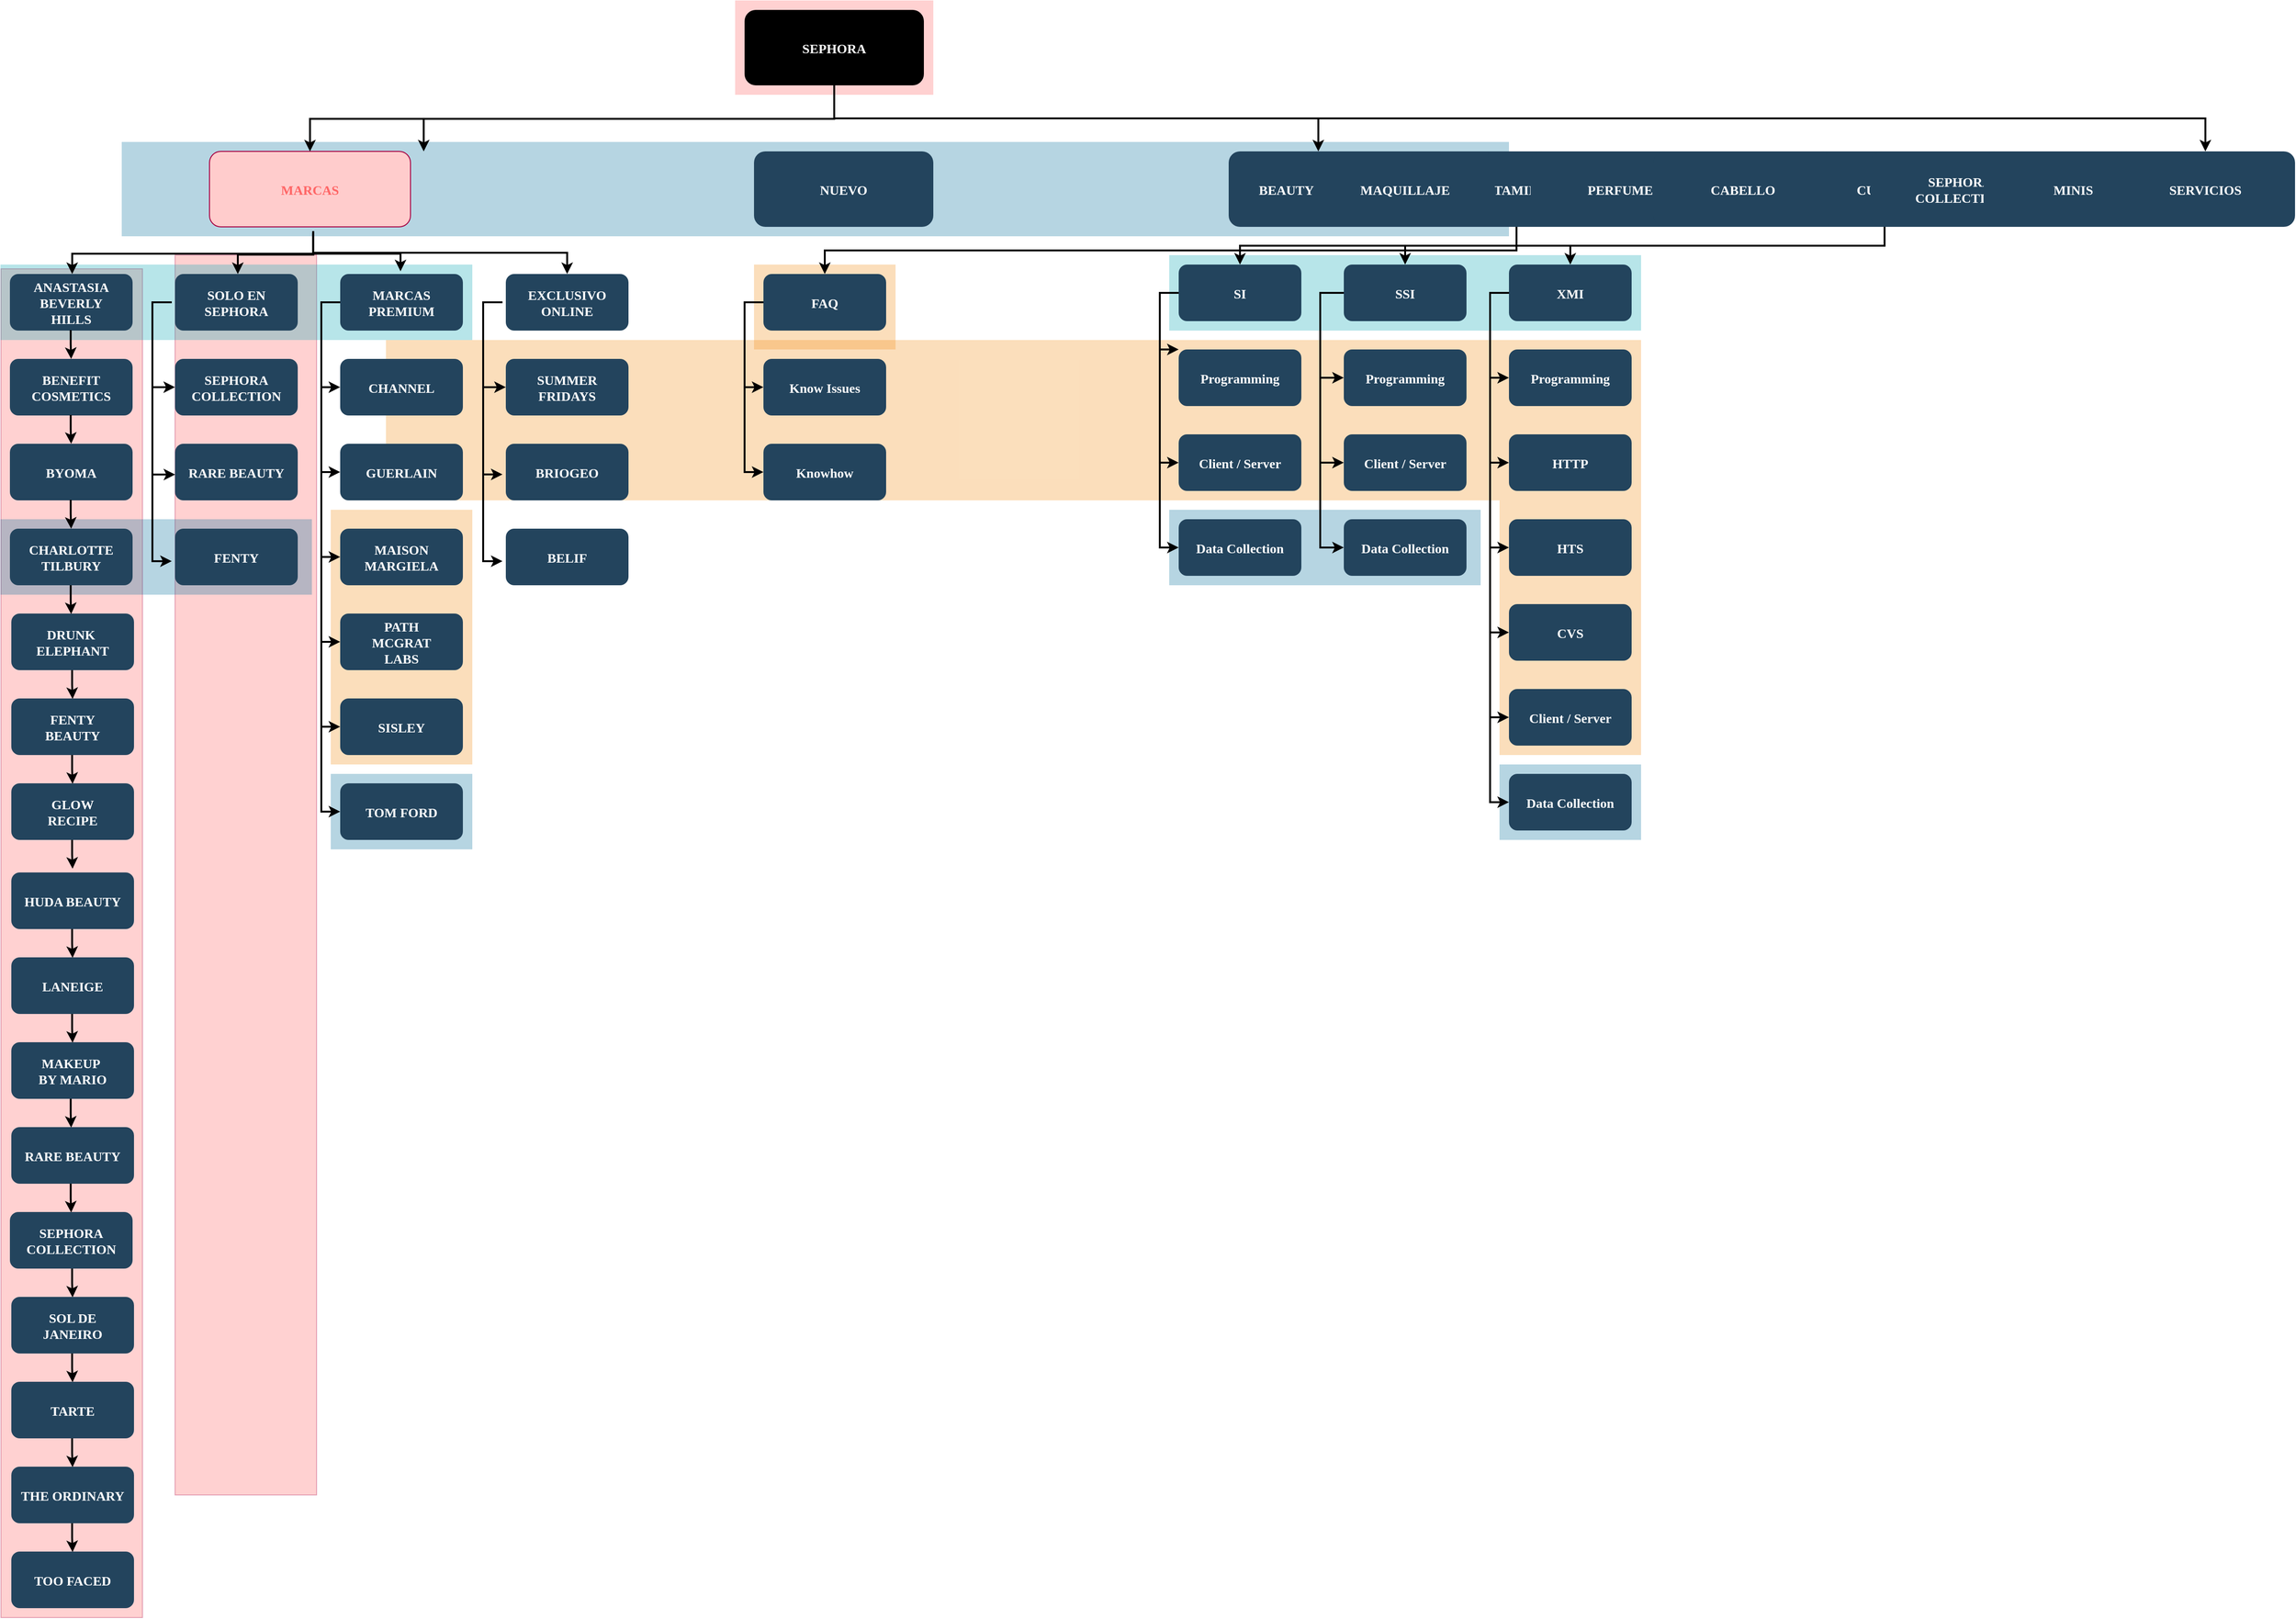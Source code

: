 <mxfile version="24.7.16">
  <diagram name="Page-1" id="2c0d36ab-eaac-3732-788b-9136903baeff">
    <mxGraphModel dx="3440.5" dy="918" grid="1" gridSize="10" guides="1" tooltips="1" connect="1" arrows="1" fold="1" page="1" pageScale="1.5" pageWidth="1169" pageHeight="827" background="none" math="0" shadow="0">
      <root>
        <mxCell id="0" />
        <mxCell id="1" parent="0" />
        <mxCell id="SnyUNI3W6FsP-a_xVLL4-166" value="" style="fillColor=#FF6666;strokeColor=#A50040;opacity=30;fontColor=#ffffff;glass=0;" vertex="1" parent="1">
          <mxGeometry x="-31" y="460" width="150" height="1430" as="geometry" />
        </mxCell>
        <mxCell id="123" value="" style="fillColor=#FF6666;strokeColor=none;opacity=30;" parent="1" vertex="1">
          <mxGeometry x="747" y="175.5" width="210" height="100.0" as="geometry" />
        </mxCell>
        <mxCell id="122" value="" style="fillColor=#10739E;strokeColor=none;opacity=30;" parent="1" vertex="1">
          <mxGeometry x="97" y="325.5" width="1470" height="100.0" as="geometry" />
        </mxCell>
        <mxCell id="121" value="" style="fillColor=#F2931E;strokeColor=none;opacity=30;" parent="1" vertex="1">
          <mxGeometry x="1557" y="705.5" width="150" height="270" as="geometry" />
        </mxCell>
        <mxCell id="120" value="" style="fillColor=#F2931E;strokeColor=none;opacity=30;" parent="1" vertex="1">
          <mxGeometry x="767" y="455.5" width="150" height="90" as="geometry" />
        </mxCell>
        <mxCell id="119" value="" style="fillColor=#F2931E;strokeColor=none;opacity=30;" parent="1" vertex="1">
          <mxGeometry x="318.5" y="715.5" width="150" height="270" as="geometry" />
        </mxCell>
        <mxCell id="118" value="" style="fillColor=#FF6666;strokeColor=#A50040;opacity=30;fontColor=#ffffff;" parent="1" vertex="1">
          <mxGeometry x="153.5" y="445.5" width="150" height="1314.5" as="geometry" />
        </mxCell>
        <mxCell id="117" value="" style="fillColor=#F2931E;strokeColor=none;opacity=30;" parent="1" vertex="1">
          <mxGeometry x="377" y="535.5" width="1330" height="170" as="geometry" />
        </mxCell>
        <mxCell id="116" value="" style="fillColor=#10739E;strokeColor=none;opacity=30;" parent="1" vertex="1">
          <mxGeometry x="1557" y="985.5" width="150" height="80" as="geometry" />
        </mxCell>
        <mxCell id="115" value="" style="fillColor=#10739E;strokeColor=none;opacity=30;" parent="1" vertex="1">
          <mxGeometry x="1207" y="715.5" width="330" height="80" as="geometry" />
        </mxCell>
        <mxCell id="114" value="" style="fillColor=#10739E;strokeColor=none;opacity=30;" parent="1" vertex="1">
          <mxGeometry x="318.5" y="995.5" width="150" height="80" as="geometry" />
        </mxCell>
        <mxCell id="113" value="" style="fillColor=#10739E;strokeColor=none;opacity=30;" parent="1" vertex="1">
          <mxGeometry x="-31.5" y="725.5" width="330.0" height="80" as="geometry" />
        </mxCell>
        <mxCell id="110" value="" style="fillColor=#12AAB5;strokeColor=none;opacity=30;" parent="1" vertex="1">
          <mxGeometry x="1207" y="445.5" width="500" height="80" as="geometry" />
        </mxCell>
        <mxCell id="109" value="" style="fillColor=#12AAB5;strokeColor=none;opacity=30;" parent="1" vertex="1">
          <mxGeometry x="-31.5" y="455.5" width="500" height="80" as="geometry" />
        </mxCell>
        <mxCell id="2" value="SEPHORA" style="rounded=1;fillColor=#000000;gradientColor=none;strokeColor=none;fontColor=#FFFFFF;fontStyle=1;fontFamily=Tahoma;fontSize=14" parent="1" vertex="1">
          <mxGeometry x="757" y="185.5" width="190" height="80" as="geometry" />
        </mxCell>
        <mxCell id="4" value="CUERPO" style="rounded=1;fillColor=#23445D;gradientColor=none;strokeColor=none;fontColor=#FFFFFF;fontStyle=1;fontFamily=Tahoma;fontSize=14" parent="1" vertex="1">
          <mxGeometry x="1870.0" y="335.5" width="190" height="80" as="geometry" />
        </mxCell>
        <mxCell id="9" value="" style="edgeStyle=elbowEdgeStyle;elbow=vertical;strokeWidth=2;rounded=0" parent="1" target="uCeVnNwiSlFHgN-MQW42-137" edge="1">
          <mxGeometry x="337" y="215.5" width="100" height="100" as="geometry">
            <mxPoint x="852" y="265" as="sourcePoint" />
            <mxPoint x="1660" y="335" as="targetPoint" />
          </mxGeometry>
        </mxCell>
        <mxCell id="10" value="TRATAMIENTO" style="rounded=1;fillColor=#23445D;gradientColor=none;strokeColor=none;fontColor=#FFFFFF;fontStyle=1;fontFamily=Tahoma;fontSize=14" parent="1" vertex="1">
          <mxGeometry x="1480" y="335.5" width="190" height="80" as="geometry" />
        </mxCell>
        <mxCell id="12" value="BEAUTY OFERTAS" style="rounded=1;fillColor=#23445D;gradientColor=none;strokeColor=none;fontColor=#FFFFFF;fontStyle=1;fontFamily=Tahoma;fontSize=14" parent="1" vertex="1">
          <mxGeometry x="1270" y="335.5" width="190" height="80" as="geometry" />
        </mxCell>
        <mxCell id="13" value="MARCAS" style="rounded=1;fillColor=#FFCCCC;strokeColor=#A50040;fontColor=#FF6666;fontStyle=1;fontFamily=Tahoma;fontSize=14" parent="1" vertex="1">
          <mxGeometry x="190" y="335.5" width="213" height="80" as="geometry" />
        </mxCell>
        <mxCell id="25" value="ANASTASIA&#xa;BEVERLY&#xa;HILLS" style="rounded=1;fillColor=#23445D;gradientColor=none;strokeColor=none;fontColor=#FFFFFF;fontStyle=1;fontFamily=Tahoma;fontSize=14" parent="1" vertex="1">
          <mxGeometry x="-21.5" y="465.5" width="130" height="60" as="geometry" />
        </mxCell>
        <mxCell id="26" value="BENEFIT&#xa;COSMETICS" style="rounded=1;fillColor=#23445D;gradientColor=none;strokeColor=none;fontColor=#FFFFFF;fontStyle=1;fontFamily=Tahoma;fontSize=14" parent="1" vertex="1">
          <mxGeometry x="-21.5" y="555.5" width="130" height="60" as="geometry" />
        </mxCell>
        <mxCell id="27" value="BYOMA" style="rounded=1;fillColor=#23445D;gradientColor=none;strokeColor=none;fontColor=#FFFFFF;fontStyle=1;fontFamily=Tahoma;fontSize=14" parent="1" vertex="1">
          <mxGeometry x="-21.5" y="645.5" width="130" height="60" as="geometry" />
        </mxCell>
        <mxCell id="28" value="CHARLOTTE&#xa;TILBURY" style="rounded=1;fillColor=#23445D;gradientColor=none;strokeColor=none;fontColor=#FFFFFF;fontStyle=1;fontFamily=Tahoma;fontSize=14" parent="1" vertex="1">
          <mxGeometry x="-21.5" y="735.5" width="130" height="60" as="geometry" />
        </mxCell>
        <mxCell id="29" value="SOLO EN&#xa;SEPHORA" style="rounded=1;fillColor=#23445D;gradientColor=none;strokeColor=none;fontColor=#FFFFFF;fontStyle=1;fontFamily=Tahoma;fontSize=14" parent="1" vertex="1">
          <mxGeometry x="153.5" y="465.5" width="130" height="60" as="geometry" />
        </mxCell>
        <mxCell id="30" value="SEPHORA&#xa;COLLECTION" style="rounded=1;fillColor=#23445D;gradientColor=none;strokeColor=none;fontColor=#FFFFFF;fontStyle=1;fontFamily=Tahoma;fontSize=14" parent="1" vertex="1">
          <mxGeometry x="153.5" y="555.5" width="130" height="60" as="geometry" />
        </mxCell>
        <mxCell id="31" value="RARE BEAUTY" style="rounded=1;fillColor=#23445D;gradientColor=none;strokeColor=none;fontColor=#FFFFFF;fontStyle=1;fontFamily=Tahoma;fontSize=14" parent="1" vertex="1">
          <mxGeometry x="153.5" y="645.5" width="130" height="60" as="geometry" />
        </mxCell>
        <mxCell id="32" value="FENTY" style="rounded=1;fillColor=#23445D;gradientColor=none;strokeColor=none;fontColor=#FFFFFF;fontStyle=1;fontFamily=Tahoma;fontSize=14" parent="1" vertex="1">
          <mxGeometry x="153.5" y="735.5" width="130" height="60" as="geometry" />
        </mxCell>
        <mxCell id="33" value="MARCAS&#xa;PREMIUM" style="rounded=1;fillColor=#23445D;gradientColor=none;strokeColor=none;fontColor=#FFFFFF;fontStyle=1;fontFamily=Tahoma;fontSize=14" parent="1" vertex="1">
          <mxGeometry x="328.5" y="465.5" width="130" height="60" as="geometry" />
        </mxCell>
        <mxCell id="34" value="CHANNEL" style="rounded=1;fillColor=#23445D;gradientColor=none;strokeColor=none;fontColor=#FFFFFF;fontStyle=1;fontFamily=Tahoma;fontSize=14" parent="1" vertex="1">
          <mxGeometry x="328.5" y="555.5" width="130" height="60" as="geometry" />
        </mxCell>
        <mxCell id="35" value="GUERLAIN" style="rounded=1;fillColor=#23445D;gradientColor=none;strokeColor=none;fontColor=#FFFFFF;fontStyle=1;fontFamily=Tahoma;fontSize=14" parent="1" vertex="1">
          <mxGeometry x="328.5" y="645.5" width="130" height="60" as="geometry" />
        </mxCell>
        <mxCell id="36" value="MAISON&#xa;MARGIELA" style="rounded=1;fillColor=#23445D;gradientColor=none;strokeColor=none;fontColor=#FFFFFF;fontStyle=1;fontFamily=Tahoma;fontSize=14" parent="1" vertex="1">
          <mxGeometry x="328.5" y="735.5" width="130" height="60" as="geometry" />
        </mxCell>
        <mxCell id="37" value="PATH&#xa;MCGRAT&#xa;LABS" style="rounded=1;fillColor=#23445D;gradientColor=none;strokeColor=none;fontColor=#FFFFFF;fontStyle=1;fontFamily=Tahoma;fontSize=14" parent="1" vertex="1">
          <mxGeometry x="328.5" y="825.5" width="130" height="60" as="geometry" />
        </mxCell>
        <mxCell id="38" value="SISLEY" style="rounded=1;fillColor=#23445D;gradientColor=none;strokeColor=none;fontColor=#FFFFFF;fontStyle=1;fontFamily=Tahoma;fontSize=14" parent="1" vertex="1">
          <mxGeometry x="328.5" y="915.5" width="130" height="60" as="geometry" />
        </mxCell>
        <mxCell id="39" value="TOM FORD" style="rounded=1;fillColor=#23445D;gradientColor=none;strokeColor=none;fontColor=#FFFFFF;fontStyle=1;fontFamily=Tahoma;fontSize=14" parent="1" vertex="1">
          <mxGeometry x="328.5" y="1005.5" width="130" height="60" as="geometry" />
        </mxCell>
        <mxCell id="41" value="FAQ" style="rounded=1;fillColor=#23445D;gradientColor=none;strokeColor=none;fontColor=#FFFFFF;fontStyle=1;fontFamily=Tahoma;fontSize=14" parent="1" vertex="1">
          <mxGeometry x="777" y="465.5" width="130" height="60" as="geometry" />
        </mxCell>
        <mxCell id="42" value="Know Issues" style="rounded=1;fillColor=#23445D;gradientColor=none;strokeColor=none;fontColor=#FFFFFF;fontStyle=1;fontFamily=Tahoma;fontSize=14" parent="1" vertex="1">
          <mxGeometry x="777" y="555.5" width="130" height="60" as="geometry" />
        </mxCell>
        <mxCell id="43" value="Knowhow" style="rounded=1;fillColor=#23445D;gradientColor=none;strokeColor=none;fontColor=#FFFFFF;fontStyle=1;fontFamily=Tahoma;fontSize=14" parent="1" vertex="1">
          <mxGeometry x="777" y="645.5" width="130" height="60" as="geometry" />
        </mxCell>
        <mxCell id="44" value="SI" style="rounded=1;fillColor=#23445D;gradientColor=none;strokeColor=none;fontColor=#FFFFFF;fontStyle=1;fontFamily=Tahoma;fontSize=14" parent="1" vertex="1">
          <mxGeometry x="1217" y="455.5" width="130" height="60" as="geometry" />
        </mxCell>
        <mxCell id="45" value="Programming" style="rounded=1;fillColor=#23445D;gradientColor=none;strokeColor=none;fontColor=#FFFFFF;fontStyle=1;fontFamily=Tahoma;fontSize=14" parent="1" vertex="1">
          <mxGeometry x="1217" y="545.5" width="130" height="60" as="geometry" />
        </mxCell>
        <mxCell id="46" value="Client / Server" style="rounded=1;fillColor=#23445D;gradientColor=none;strokeColor=none;fontColor=#FFFFFF;fontStyle=1;fontFamily=Tahoma;fontSize=14" parent="1" vertex="1">
          <mxGeometry x="1217" y="635.5" width="130" height="60" as="geometry" />
        </mxCell>
        <mxCell id="47" value="Data Collection" style="rounded=1;fillColor=#23445D;gradientColor=none;strokeColor=none;fontColor=#FFFFFF;fontStyle=1;fontFamily=Tahoma;fontSize=14" parent="1" vertex="1">
          <mxGeometry x="1217" y="725.5" width="130" height="60" as="geometry" />
        </mxCell>
        <mxCell id="48" value="SSI" style="rounded=1;fillColor=#23445D;gradientColor=none;strokeColor=none;fontColor=#FFFFFF;fontStyle=1;fontFamily=Tahoma;fontSize=14" parent="1" vertex="1">
          <mxGeometry x="1392" y="455.5" width="130" height="60" as="geometry" />
        </mxCell>
        <mxCell id="49" value="Programming" style="rounded=1;fillColor=#23445D;gradientColor=none;strokeColor=none;fontColor=#FFFFFF;fontStyle=1;fontFamily=Tahoma;fontSize=14" parent="1" vertex="1">
          <mxGeometry x="1392" y="545.5" width="130" height="60" as="geometry" />
        </mxCell>
        <mxCell id="50" value="Client / Server" style="rounded=1;fillColor=#23445D;gradientColor=none;strokeColor=none;fontColor=#FFFFFF;fontStyle=1;fontFamily=Tahoma;fontSize=14" parent="1" vertex="1">
          <mxGeometry x="1392" y="635.5" width="130" height="60" as="geometry" />
        </mxCell>
        <mxCell id="51" value="Data Collection" style="rounded=1;fillColor=#23445D;gradientColor=none;strokeColor=none;fontColor=#FFFFFF;fontStyle=1;fontFamily=Tahoma;fontSize=14" parent="1" vertex="1">
          <mxGeometry x="1392" y="725.5" width="130" height="60" as="geometry" />
        </mxCell>
        <mxCell id="52" value="XMI" style="rounded=1;fillColor=#23445D;gradientColor=none;strokeColor=none;fontColor=#FFFFFF;fontStyle=1;fontFamily=Tahoma;fontSize=14" parent="1" vertex="1">
          <mxGeometry x="1567" y="455.5" width="130" height="60" as="geometry" />
        </mxCell>
        <mxCell id="53" value="Programming" style="rounded=1;fillColor=#23445D;gradientColor=none;strokeColor=none;fontColor=#FFFFFF;fontStyle=1;fontFamily=Tahoma;fontSize=14" parent="1" vertex="1">
          <mxGeometry x="1567" y="545.5" width="130" height="60" as="geometry" />
        </mxCell>
        <mxCell id="54" value="HTTP" style="rounded=1;fillColor=#23445D;gradientColor=none;strokeColor=none;fontColor=#FFFFFF;fontStyle=1;fontFamily=Tahoma;fontSize=14" parent="1" vertex="1">
          <mxGeometry x="1567" y="635.5" width="130" height="60" as="geometry" />
        </mxCell>
        <mxCell id="55" value="HTS" style="rounded=1;fillColor=#23445D;gradientColor=none;strokeColor=none;fontColor=#FFFFFF;fontStyle=1;fontFamily=Tahoma;fontSize=14" parent="1" vertex="1">
          <mxGeometry x="1567" y="725.5" width="130" height="60" as="geometry" />
        </mxCell>
        <mxCell id="56" value="CVS" style="rounded=1;fillColor=#23445D;gradientColor=none;strokeColor=none;fontColor=#FFFFFF;fontStyle=1;fontFamily=Tahoma;fontSize=14" parent="1" vertex="1">
          <mxGeometry x="1567" y="815.5" width="130" height="60" as="geometry" />
        </mxCell>
        <mxCell id="57" value="Client / Server" style="rounded=1;fillColor=#23445D;gradientColor=none;strokeColor=none;fontColor=#FFFFFF;fontStyle=1;fontFamily=Tahoma;fontSize=14" parent="1" vertex="1">
          <mxGeometry x="1567" y="905.5" width="130" height="60" as="geometry" />
        </mxCell>
        <mxCell id="58" value="Data Collection" style="rounded=1;fillColor=#23445D;gradientColor=none;strokeColor=none;fontColor=#FFFFFF;fontStyle=1;fontFamily=Tahoma;fontSize=14" parent="1" vertex="1">
          <mxGeometry x="1567" y="995.5" width="130" height="60" as="geometry" />
        </mxCell>
        <mxCell id="59" value="" style="edgeStyle=elbowEdgeStyle;elbow=vertical;strokeWidth=2;rounded=0" parent="1" source="2" target="12" edge="1">
          <mxGeometry x="347" y="225.5" width="100" height="100" as="geometry">
            <mxPoint x="862.0" y="275.5" as="sourcePoint" />
            <mxPoint x="1467.0" y="345.5" as="targetPoint" />
          </mxGeometry>
        </mxCell>
        <mxCell id="61" value="" style="edgeStyle=elbowEdgeStyle;elbow=vertical;strokeWidth=2;rounded=0" parent="1" source="2" target="13" edge="1">
          <mxGeometry x="-23" y="135.5" width="100" height="100" as="geometry">
            <mxPoint x="-23" y="235.5" as="sourcePoint" />
            <mxPoint x="77" y="135.5" as="targetPoint" />
            <Array as="points">
              <mxPoint x="420" y="301" />
            </Array>
          </mxGeometry>
        </mxCell>
        <mxCell id="76" value="" style="edgeStyle=elbowEdgeStyle;elbow=horizontal;strokeWidth=2;rounded=0" parent="1" source="33" target="34" edge="1">
          <mxGeometry x="-23" y="135.5" width="100" height="100" as="geometry">
            <mxPoint x="-461.5" y="245.5" as="sourcePoint" />
            <mxPoint x="-361.5" y="145.5" as="targetPoint" />
            <Array as="points">
              <mxPoint x="308.5" y="545.5" />
            </Array>
          </mxGeometry>
        </mxCell>
        <mxCell id="77" value="" style="edgeStyle=elbowEdgeStyle;elbow=horizontal;strokeWidth=2;rounded=0" parent="1" source="33" target="35" edge="1">
          <mxGeometry x="-23" y="135.5" width="100" height="100" as="geometry">
            <mxPoint x="-461.5" y="245.5" as="sourcePoint" />
            <mxPoint x="-361.5" y="145.5" as="targetPoint" />
            <Array as="points">
              <mxPoint x="308.5" y="585.5" />
            </Array>
          </mxGeometry>
        </mxCell>
        <mxCell id="78" value="" style="edgeStyle=elbowEdgeStyle;elbow=horizontal;strokeWidth=2;rounded=0" parent="1" source="33" target="36" edge="1">
          <mxGeometry x="-23" y="135.5" width="100" height="100" as="geometry">
            <mxPoint x="-461.5" y="245.5" as="sourcePoint" />
            <mxPoint x="-361.5" y="145.5" as="targetPoint" />
            <Array as="points">
              <mxPoint x="308.5" y="635.5" />
            </Array>
          </mxGeometry>
        </mxCell>
        <mxCell id="79" value="" style="edgeStyle=elbowEdgeStyle;elbow=horizontal;strokeWidth=2;rounded=0" parent="1" source="33" target="37" edge="1">
          <mxGeometry x="-23" y="135.5" width="100" height="100" as="geometry">
            <mxPoint x="-461.5" y="245.5" as="sourcePoint" />
            <mxPoint x="-361.5" y="145.5" as="targetPoint" />
            <Array as="points">
              <mxPoint x="308.5" y="675.5" />
            </Array>
          </mxGeometry>
        </mxCell>
        <mxCell id="80" value="" style="edgeStyle=elbowEdgeStyle;elbow=horizontal;strokeWidth=2;rounded=0" parent="1" source="33" target="38" edge="1">
          <mxGeometry x="-23" y="135.5" width="100" height="100" as="geometry">
            <mxPoint x="-461.5" y="245.5" as="sourcePoint" />
            <mxPoint x="-361.5" y="145.5" as="targetPoint" />
            <Array as="points">
              <mxPoint x="308.5" y="715.5" />
            </Array>
          </mxGeometry>
        </mxCell>
        <mxCell id="81" value="" style="edgeStyle=elbowEdgeStyle;elbow=horizontal;strokeWidth=2;rounded=0" parent="1" source="33" target="39" edge="1">
          <mxGeometry x="-23" y="135.5" width="100" height="100" as="geometry">
            <mxPoint x="-461.5" y="245.5" as="sourcePoint" />
            <mxPoint x="-361.5" y="145.5" as="targetPoint" />
            <Array as="points">
              <mxPoint x="308.5" y="765.5" />
            </Array>
          </mxGeometry>
        </mxCell>
        <mxCell id="82" value="" style="edgeStyle=elbowEdgeStyle;elbow=horizontal;strokeWidth=2;rounded=0" parent="1" source="41" target="42" edge="1">
          <mxGeometry x="-23" y="135.5" width="100" height="100" as="geometry">
            <mxPoint x="-223" y="245.5" as="sourcePoint" />
            <mxPoint x="-123" y="145.5" as="targetPoint" />
            <Array as="points">
              <mxPoint x="757" y="545.5" />
            </Array>
          </mxGeometry>
        </mxCell>
        <mxCell id="83" value="" style="edgeStyle=elbowEdgeStyle;elbow=horizontal;strokeWidth=2;rounded=0" parent="1" source="41" target="43" edge="1">
          <mxGeometry x="-23" y="135.5" width="100" height="100" as="geometry">
            <mxPoint x="-223" y="245.5" as="sourcePoint" />
            <mxPoint x="-123" y="145.5" as="targetPoint" />
            <Array as="points">
              <mxPoint x="757" y="595.5" />
            </Array>
          </mxGeometry>
        </mxCell>
        <mxCell id="84" value="" style="edgeStyle=elbowEdgeStyle;elbow=horizontal;strokeWidth=2;rounded=0" parent="1" source="44" target="45" edge="1">
          <mxGeometry x="-23" y="135.5" width="100" height="100" as="geometry">
            <mxPoint x="-23" y="235.5" as="sourcePoint" />
            <mxPoint x="77" y="135.5" as="targetPoint" />
            <Array as="points">
              <mxPoint x="1197" y="545.5" />
            </Array>
          </mxGeometry>
        </mxCell>
        <mxCell id="85" value="" style="edgeStyle=elbowEdgeStyle;elbow=horizontal;strokeWidth=2;rounded=0" parent="1" source="44" target="46" edge="1">
          <mxGeometry x="-23" y="135.5" width="100" height="100" as="geometry">
            <mxPoint x="-23" y="235.5" as="sourcePoint" />
            <mxPoint x="77" y="135.5" as="targetPoint" />
            <Array as="points">
              <mxPoint x="1197" y="575.5" />
            </Array>
          </mxGeometry>
        </mxCell>
        <mxCell id="86" value="" style="edgeStyle=elbowEdgeStyle;elbow=horizontal;strokeWidth=2;rounded=0" parent="1" source="44" target="47" edge="1">
          <mxGeometry x="-23" y="135.5" width="100" height="100" as="geometry">
            <mxPoint x="-23" y="235.5" as="sourcePoint" />
            <mxPoint x="77" y="135.5" as="targetPoint" />
            <Array as="points">
              <mxPoint x="1197" y="625.5" />
            </Array>
          </mxGeometry>
        </mxCell>
        <mxCell id="87" value="" style="edgeStyle=elbowEdgeStyle;elbow=horizontal;strokeWidth=2;rounded=0" parent="1" source="48" target="49" edge="1">
          <mxGeometry x="-23" y="135.5" width="100" height="100" as="geometry">
            <mxPoint x="-23" y="235.5" as="sourcePoint" />
            <mxPoint x="77" y="135.5" as="targetPoint" />
            <Array as="points">
              <mxPoint x="1367" y="535.5" />
            </Array>
          </mxGeometry>
        </mxCell>
        <mxCell id="88" value="" style="edgeStyle=elbowEdgeStyle;elbow=horizontal;strokeWidth=2;rounded=0" parent="1" source="48" target="50" edge="1">
          <mxGeometry x="-23" y="135.5" width="100" height="100" as="geometry">
            <mxPoint x="-23" y="235.5" as="sourcePoint" />
            <mxPoint x="77" y="135.5" as="targetPoint" />
            <Array as="points">
              <mxPoint x="1367" y="595.5" />
            </Array>
          </mxGeometry>
        </mxCell>
        <mxCell id="89" value="" style="edgeStyle=elbowEdgeStyle;elbow=horizontal;strokeWidth=2;rounded=0" parent="1" source="48" target="51" edge="1">
          <mxGeometry x="-23" y="135.5" width="100" height="100" as="geometry">
            <mxPoint x="-23" y="235.5" as="sourcePoint" />
            <mxPoint x="77" y="135.5" as="targetPoint" />
            <Array as="points">
              <mxPoint x="1367" y="625.5" />
            </Array>
          </mxGeometry>
        </mxCell>
        <mxCell id="90" value="" style="edgeStyle=elbowEdgeStyle;elbow=horizontal;strokeWidth=2;rounded=0" parent="1" source="52" target="53" edge="1">
          <mxGeometry x="-23" y="135.5" width="100" height="100" as="geometry">
            <mxPoint x="-23" y="235.5" as="sourcePoint" />
            <mxPoint x="77" y="135.5" as="targetPoint" />
            <Array as="points">
              <mxPoint x="1547" y="535.5" />
            </Array>
          </mxGeometry>
        </mxCell>
        <mxCell id="91" value="" style="edgeStyle=elbowEdgeStyle;elbow=horizontal;strokeWidth=2;rounded=0" parent="1" source="52" target="54" edge="1">
          <mxGeometry x="-23" y="135.5" width="100" height="100" as="geometry">
            <mxPoint x="-23" y="235.5" as="sourcePoint" />
            <mxPoint x="77" y="135.5" as="targetPoint" />
            <Array as="points">
              <mxPoint x="1547" y="575.5" />
            </Array>
          </mxGeometry>
        </mxCell>
        <mxCell id="92" value="" style="edgeStyle=elbowEdgeStyle;elbow=horizontal;strokeWidth=2;rounded=0" parent="1" source="52" target="55" edge="1">
          <mxGeometry x="-23" y="135.5" width="100" height="100" as="geometry">
            <mxPoint x="-23" y="235.5" as="sourcePoint" />
            <mxPoint x="77" y="135.5" as="targetPoint" />
            <Array as="points">
              <mxPoint x="1547" y="625.5" />
            </Array>
          </mxGeometry>
        </mxCell>
        <mxCell id="93" value="" style="edgeStyle=elbowEdgeStyle;elbow=horizontal;strokeWidth=2;rounded=0" parent="1" source="52" target="56" edge="1">
          <mxGeometry x="-23" y="135.5" width="100" height="100" as="geometry">
            <mxPoint x="-23" y="235.5" as="sourcePoint" />
            <mxPoint x="77" y="135.5" as="targetPoint" />
            <Array as="points">
              <mxPoint x="1547" y="675.5" />
            </Array>
          </mxGeometry>
        </mxCell>
        <mxCell id="94" value="" style="edgeStyle=elbowEdgeStyle;elbow=horizontal;strokeWidth=2;rounded=0" parent="1" source="52" target="57" edge="1">
          <mxGeometry x="-23" y="135.5" width="100" height="100" as="geometry">
            <mxPoint x="-23" y="235.5" as="sourcePoint" />
            <mxPoint x="77" y="135.5" as="targetPoint" />
            <Array as="points">
              <mxPoint x="1547" y="725.5" />
            </Array>
          </mxGeometry>
        </mxCell>
        <mxCell id="95" value="" style="edgeStyle=elbowEdgeStyle;elbow=horizontal;strokeWidth=2;rounded=0" parent="1" source="52" target="58" edge="1">
          <mxGeometry x="-23" y="135.5" width="100" height="100" as="geometry">
            <mxPoint x="-23" y="235.5" as="sourcePoint" />
            <mxPoint x="77" y="135.5" as="targetPoint" />
            <Array as="points">
              <mxPoint x="1547" y="765.5" />
            </Array>
          </mxGeometry>
        </mxCell>
        <mxCell id="100" value="" style="edgeStyle=elbowEdgeStyle;elbow=vertical;strokeWidth=2;rounded=0;entryX=0.5;entryY=0;entryDx=0;entryDy=0;" parent="1" edge="1">
          <mxGeometry x="-23" y="135.5" width="100" height="100" as="geometry">
            <mxPoint x="300" y="420" as="sourcePoint" />
            <mxPoint x="44.5" y="465.5" as="targetPoint" />
            <Array as="points">
              <mxPoint x="178" y="444" />
            </Array>
          </mxGeometry>
        </mxCell>
        <mxCell id="102" value="" style="edgeStyle=elbowEdgeStyle;elbow=vertical;strokeWidth=2;rounded=0;entryX=0.137;entryY=0.079;entryDx=0;entryDy=0;entryPerimeter=0;" parent="1" edge="1">
          <mxGeometry x="-23" y="135.5" width="100" height="100" as="geometry">
            <mxPoint x="300" y="424" as="sourcePoint" />
            <mxPoint x="220.0" y="465.5" as="targetPoint" />
            <Array as="points" />
          </mxGeometry>
        </mxCell>
        <mxCell id="103" value="" style="edgeStyle=elbowEdgeStyle;elbow=vertical;strokeWidth=2;rounded=0" parent="1" source="10" target="41" edge="1">
          <mxGeometry x="-23" y="135.5" width="100" height="100" as="geometry">
            <mxPoint x="-23" y="235.5" as="sourcePoint" />
            <mxPoint x="77" y="135.5" as="targetPoint" />
          </mxGeometry>
        </mxCell>
        <mxCell id="104" value="" style="edgeStyle=elbowEdgeStyle;elbow=vertical;strokeWidth=2;rounded=0" parent="1" source="4" target="48" edge="1">
          <mxGeometry x="-23" y="135.5" width="100" height="100" as="geometry">
            <mxPoint x="-23" y="235.5" as="sourcePoint" />
            <mxPoint x="77" y="135.5" as="targetPoint" />
          </mxGeometry>
        </mxCell>
        <mxCell id="105" value="" style="edgeStyle=elbowEdgeStyle;elbow=vertical;strokeWidth=2;rounded=0" parent="1" source="4" target="44" edge="1">
          <mxGeometry x="-23" y="135.5" width="100" height="100" as="geometry">
            <mxPoint x="-23" y="235.5" as="sourcePoint" />
            <mxPoint x="77" y="135.5" as="targetPoint" />
          </mxGeometry>
        </mxCell>
        <mxCell id="106" value="" style="edgeStyle=elbowEdgeStyle;elbow=vertical;strokeWidth=2;rounded=0" parent="1" source="4" target="52" edge="1">
          <mxGeometry x="-23" y="135.5" width="100" height="100" as="geometry">
            <mxPoint x="-23" y="235.5" as="sourcePoint" />
            <mxPoint x="77" y="135.5" as="targetPoint" />
          </mxGeometry>
        </mxCell>
        <mxCell id="uCeVnNwiSlFHgN-MQW42-129" value="" style="edgeStyle=elbowEdgeStyle;elbow=vertical;strokeWidth=2;rounded=0" parent="1" edge="1">
          <mxGeometry x="347" y="225.5" width="100" height="100" as="geometry">
            <mxPoint x="417" y="300" as="sourcePoint" />
            <mxPoint x="417" y="335.5" as="targetPoint" />
            <Array as="points">
              <mxPoint x="137" y="310" />
            </Array>
          </mxGeometry>
        </mxCell>
        <mxCell id="uCeVnNwiSlFHgN-MQW42-131" value="NUEVO" style="rounded=1;fillColor=#23445D;gradientColor=none;strokeColor=none;fontColor=#FFFFFF;fontStyle=1;fontFamily=Tahoma;fontSize=14" parent="1" vertex="1">
          <mxGeometry x="767" y="335.5" width="190" height="80" as="geometry" />
        </mxCell>
        <mxCell id="uCeVnNwiSlFHgN-MQW42-132" value="MAQUILLAJE" style="rounded=1;fillColor=#23445D;gradientColor=none;strokeColor=none;fontColor=#FFFFFF;fontStyle=1;fontFamily=Tahoma;fontSize=14" parent="1" vertex="1">
          <mxGeometry x="1362" y="335.5" width="190" height="80" as="geometry" />
        </mxCell>
        <mxCell id="uCeVnNwiSlFHgN-MQW42-133" value="PERFUME" style="rounded=1;fillColor=#23445D;gradientColor=none;strokeColor=none;fontColor=#FFFFFF;fontStyle=1;fontFamily=Tahoma;fontSize=14" parent="1" vertex="1">
          <mxGeometry x="1590" y="335.5" width="190" height="80" as="geometry" />
        </mxCell>
        <mxCell id="uCeVnNwiSlFHgN-MQW42-134" value="CABELLO" style="rounded=1;fillColor=#23445D;gradientColor=none;strokeColor=none;fontColor=#FFFFFF;fontStyle=1;fontFamily=Tahoma;fontSize=14" parent="1" vertex="1">
          <mxGeometry x="1720" y="335.5" width="190" height="80" as="geometry" />
        </mxCell>
        <mxCell id="uCeVnNwiSlFHgN-MQW42-135" value="SEPHORA&#xa;COLLECTION" style="rounded=1;fillColor=#23445D;gradientColor=none;strokeColor=none;fontColor=#FFFFFF;fontStyle=1;fontFamily=Tahoma;fontSize=14" parent="1" vertex="1">
          <mxGeometry x="1950" y="335.5" width="190" height="80" as="geometry" />
        </mxCell>
        <mxCell id="uCeVnNwiSlFHgN-MQW42-136" value="MINIS" style="rounded=1;fillColor=#23445D;gradientColor=none;strokeColor=none;fontColor=#FFFFFF;fontStyle=1;fontFamily=Tahoma;fontSize=14" parent="1" vertex="1">
          <mxGeometry x="2070" y="335.5" width="190" height="80" as="geometry" />
        </mxCell>
        <mxCell id="uCeVnNwiSlFHgN-MQW42-137" value="SERVICIOS" style="rounded=1;fillColor=#23445D;gradientColor=none;strokeColor=none;fontColor=#FFFFFF;fontStyle=1;fontFamily=Tahoma;fontSize=14" parent="1" vertex="1">
          <mxGeometry x="2210" y="335.5" width="190" height="80" as="geometry" />
        </mxCell>
        <mxCell id="uCeVnNwiSlFHgN-MQW42-141" value="DRUNK &#xa;ELEPHANT" style="rounded=1;fillColor=#23445D;gradientColor=none;strokeColor=none;fontColor=#FFFFFF;fontStyle=1;fontFamily=Tahoma;fontSize=14" parent="1" vertex="1">
          <mxGeometry x="-20" y="825.5" width="130" height="60" as="geometry" />
        </mxCell>
        <mxCell id="uCeVnNwiSlFHgN-MQW42-142" value="FENTY&#xa;BEAUTY" style="rounded=1;fillColor=#23445D;gradientColor=none;strokeColor=none;fontColor=#FFFFFF;fontStyle=1;fontFamily=Tahoma;fontSize=14" parent="1" vertex="1">
          <mxGeometry x="-20" y="915.5" width="130" height="60" as="geometry" />
        </mxCell>
        <mxCell id="uCeVnNwiSlFHgN-MQW42-143" value="GLOW&#xa;RECIPE" style="rounded=1;fillColor=#23445D;gradientColor=none;strokeColor=none;fontColor=#FFFFFF;fontStyle=1;fontFamily=Tahoma;fontSize=14" parent="1" vertex="1">
          <mxGeometry x="-20" y="1005.5" width="130" height="60" as="geometry" />
        </mxCell>
        <mxCell id="uCeVnNwiSlFHgN-MQW42-144" value="HUDA BEAUTY" style="rounded=1;fillColor=#23445D;gradientColor=none;strokeColor=none;fontColor=#FFFFFF;fontStyle=1;fontFamily=Tahoma;fontSize=14" parent="1" vertex="1">
          <mxGeometry x="-20" y="1100" width="130" height="60" as="geometry" />
        </mxCell>
        <mxCell id="uCeVnNwiSlFHgN-MQW42-145" value="LANEIGE" style="rounded=1;fillColor=#23445D;gradientColor=none;strokeColor=none;fontColor=#FFFFFF;fontStyle=1;fontFamily=Tahoma;fontSize=14" parent="1" vertex="1">
          <mxGeometry x="-20" y="1190" width="130" height="60" as="geometry" />
        </mxCell>
        <mxCell id="uCeVnNwiSlFHgN-MQW42-146" value="MAKEUP &#xa;BY MARIO" style="rounded=1;fillColor=#23445D;gradientColor=none;strokeColor=none;fontColor=#FFFFFF;fontStyle=1;fontFamily=Tahoma;fontSize=14" parent="1" vertex="1">
          <mxGeometry x="-20" y="1280" width="130" height="60" as="geometry" />
        </mxCell>
        <mxCell id="SnyUNI3W6FsP-a_xVLL4-124" value="" style="edgeStyle=elbowEdgeStyle;elbow=horizontal;strokeWidth=2;rounded=0;" edge="1" parent="1">
          <mxGeometry x="-23" y="135.5" width="100" height="100" as="geometry">
            <mxPoint x="150" y="495.5" as="sourcePoint" />
            <mxPoint x="150" y="770" as="targetPoint" />
            <Array as="points">
              <mxPoint x="129.5" y="765" />
            </Array>
          </mxGeometry>
        </mxCell>
        <mxCell id="SnyUNI3W6FsP-a_xVLL4-125" value="" style="edgeStyle=elbowEdgeStyle;elbow=horizontal;strokeWidth=2;rounded=0;entryX=0.001;entryY=0.177;entryDx=0;entryDy=0;entryPerimeter=0;" edge="1" parent="1" target="118">
          <mxGeometry x="-23" y="135.5" width="100" height="100" as="geometry">
            <mxPoint x="150" y="495.5" as="sourcePoint" />
            <mxPoint x="150" y="1036" as="targetPoint" />
            <Array as="points">
              <mxPoint x="129.5" y="765" />
            </Array>
          </mxGeometry>
        </mxCell>
        <mxCell id="SnyUNI3W6FsP-a_xVLL4-126" value="" style="edgeStyle=elbowEdgeStyle;elbow=horizontal;strokeWidth=2;rounded=0;entryX=0;entryY=0.5;entryDx=0;entryDy=0;" edge="1" parent="1" target="30">
          <mxGeometry x="-23" y="135.5" width="100" height="100" as="geometry">
            <mxPoint x="150" y="495.5" as="sourcePoint" />
            <mxPoint x="150" y="1035.5" as="targetPoint" />
            <Array as="points">
              <mxPoint x="129.5" y="765" />
            </Array>
          </mxGeometry>
        </mxCell>
        <mxCell id="SnyUNI3W6FsP-a_xVLL4-128" value="" style="edgeStyle=elbowEdgeStyle;elbow=vertical;strokeWidth=2;rounded=0;exitX=0.39;exitY=1.056;exitDx=0;exitDy=0;exitPerimeter=0;" edge="1" parent="1">
          <mxGeometry x="-23" y="135.5" width="100" height="100" as="geometry">
            <mxPoint x="42.91" y="524.98" as="sourcePoint" />
            <mxPoint x="43.41" y="555.5" as="targetPoint" />
          </mxGeometry>
        </mxCell>
        <mxCell id="SnyUNI3W6FsP-a_xVLL4-134" value="" style="edgeStyle=elbowEdgeStyle;elbow=vertical;strokeWidth=2;rounded=0;exitX=0.39;exitY=1.056;exitDx=0;exitDy=0;exitPerimeter=0;" edge="1" parent="1">
          <mxGeometry x="-23" y="135.5" width="100" height="100" as="geometry">
            <mxPoint x="42.91" y="614.98" as="sourcePoint" />
            <mxPoint x="43.41" y="645.5" as="targetPoint" />
          </mxGeometry>
        </mxCell>
        <mxCell id="SnyUNI3W6FsP-a_xVLL4-135" value="" style="edgeStyle=elbowEdgeStyle;elbow=vertical;strokeWidth=2;rounded=0;exitX=0.39;exitY=1.056;exitDx=0;exitDy=0;exitPerimeter=0;" edge="1" parent="1">
          <mxGeometry x="-23" y="135.5" width="100" height="100" as="geometry">
            <mxPoint x="42.91" y="704.98" as="sourcePoint" />
            <mxPoint x="43.41" y="735.5" as="targetPoint" />
          </mxGeometry>
        </mxCell>
        <mxCell id="SnyUNI3W6FsP-a_xVLL4-136" value="" style="edgeStyle=elbowEdgeStyle;elbow=vertical;strokeWidth=2;rounded=0;exitX=0.39;exitY=1.056;exitDx=0;exitDy=0;exitPerimeter=0;" edge="1" parent="1">
          <mxGeometry x="-23" y="135.5" width="100" height="100" as="geometry">
            <mxPoint x="42.91" y="795.5" as="sourcePoint" />
            <mxPoint x="43.41" y="826.02" as="targetPoint" />
          </mxGeometry>
        </mxCell>
        <mxCell id="SnyUNI3W6FsP-a_xVLL4-137" value="" style="edgeStyle=elbowEdgeStyle;elbow=vertical;strokeWidth=2;rounded=0;exitX=0.39;exitY=1.056;exitDx=0;exitDy=0;exitPerimeter=0;" edge="1" parent="1">
          <mxGeometry x="-23" y="135.5" width="100" height="100" as="geometry">
            <mxPoint x="44.41" y="885.5" as="sourcePoint" />
            <mxPoint x="44.91" y="916.02" as="targetPoint" />
          </mxGeometry>
        </mxCell>
        <mxCell id="SnyUNI3W6FsP-a_xVLL4-138" value="" style="edgeStyle=elbowEdgeStyle;elbow=vertical;strokeWidth=2;rounded=0;exitX=0.39;exitY=1.056;exitDx=0;exitDy=0;exitPerimeter=0;" edge="1" parent="1">
          <mxGeometry x="-23" y="135.5" width="100" height="100" as="geometry">
            <mxPoint x="44.41" y="975.5" as="sourcePoint" />
            <mxPoint x="44.91" y="1006.02" as="targetPoint" />
          </mxGeometry>
        </mxCell>
        <mxCell id="SnyUNI3W6FsP-a_xVLL4-139" value="" style="edgeStyle=elbowEdgeStyle;elbow=vertical;strokeWidth=2;rounded=0;exitX=0.39;exitY=1.056;exitDx=0;exitDy=0;exitPerimeter=0;" edge="1" parent="1">
          <mxGeometry x="-23" y="135.5" width="100" height="100" as="geometry">
            <mxPoint x="44.41" y="1065.5" as="sourcePoint" />
            <mxPoint x="44.91" y="1096.02" as="targetPoint" />
          </mxGeometry>
        </mxCell>
        <mxCell id="SnyUNI3W6FsP-a_xVLL4-140" value="" style="edgeStyle=elbowEdgeStyle;elbow=vertical;strokeWidth=2;rounded=0;exitX=0.39;exitY=1.056;exitDx=0;exitDy=0;exitPerimeter=0;" edge="1" parent="1">
          <mxGeometry x="-23" y="135.5" width="100" height="100" as="geometry">
            <mxPoint x="44.41" y="1160" as="sourcePoint" />
            <mxPoint x="44.91" y="1190.52" as="targetPoint" />
          </mxGeometry>
        </mxCell>
        <mxCell id="SnyUNI3W6FsP-a_xVLL4-141" value="" style="edgeStyle=elbowEdgeStyle;elbow=vertical;strokeWidth=2;rounded=0;exitX=0.39;exitY=1.056;exitDx=0;exitDy=0;exitPerimeter=0;" edge="1" parent="1">
          <mxGeometry x="-23" y="135.5" width="100" height="100" as="geometry">
            <mxPoint x="44.41" y="1250" as="sourcePoint" />
            <mxPoint x="44.91" y="1280.52" as="targetPoint" />
          </mxGeometry>
        </mxCell>
        <mxCell id="SnyUNI3W6FsP-a_xVLL4-142" value="" style="edgeStyle=elbowEdgeStyle;elbow=vertical;strokeWidth=2;rounded=0;exitX=0.39;exitY=1.056;exitDx=0;exitDy=0;exitPerimeter=0;" edge="1" parent="1">
          <mxGeometry x="-23" y="135.5" width="100" height="100" as="geometry">
            <mxPoint x="44.41" y="1610" as="sourcePoint" />
            <mxPoint x="44.91" y="1640.52" as="targetPoint" />
          </mxGeometry>
        </mxCell>
        <mxCell id="SnyUNI3W6FsP-a_xVLL4-143" value="" style="edgeStyle=elbowEdgeStyle;elbow=vertical;strokeWidth=2;rounded=0;exitX=0.39;exitY=1.056;exitDx=0;exitDy=0;exitPerimeter=0;" edge="1" parent="1">
          <mxGeometry x="-23" y="135.5" width="100" height="100" as="geometry">
            <mxPoint x="44.41" y="1520" as="sourcePoint" />
            <mxPoint x="44.91" y="1550.52" as="targetPoint" />
          </mxGeometry>
        </mxCell>
        <mxCell id="SnyUNI3W6FsP-a_xVLL4-144" value="" style="edgeStyle=elbowEdgeStyle;elbow=vertical;strokeWidth=2;rounded=0;exitX=0.39;exitY=1.056;exitDx=0;exitDy=0;exitPerimeter=0;" edge="1" parent="1">
          <mxGeometry x="-23" y="135.5" width="100" height="100" as="geometry">
            <mxPoint x="42.91" y="1430" as="sourcePoint" />
            <mxPoint x="43.41" y="1460.52" as="targetPoint" />
          </mxGeometry>
        </mxCell>
        <mxCell id="SnyUNI3W6FsP-a_xVLL4-145" value="" style="edgeStyle=elbowEdgeStyle;elbow=vertical;strokeWidth=2;rounded=0;exitX=0.39;exitY=1.056;exitDx=0;exitDy=0;exitPerimeter=0;" edge="1" parent="1">
          <mxGeometry x="-23" y="135.5" width="100" height="100" as="geometry">
            <mxPoint x="42.91" y="1340" as="sourcePoint" />
            <mxPoint x="43.41" y="1370.52" as="targetPoint" />
          </mxGeometry>
        </mxCell>
        <mxCell id="SnyUNI3W6FsP-a_xVLL4-146" value="RARE BEAUTY" style="rounded=1;fillColor=#23445D;gradientColor=none;strokeColor=none;fontColor=#FFFFFF;fontStyle=1;fontFamily=Tahoma;fontSize=14" vertex="1" parent="1">
          <mxGeometry x="-20" y="1370" width="130" height="60" as="geometry" />
        </mxCell>
        <mxCell id="SnyUNI3W6FsP-a_xVLL4-147" value="SEPHORA&#xa;COLLECTION" style="rounded=1;fillColor=#23445D;gradientColor=none;strokeColor=none;fontColor=#FFFFFF;fontStyle=1;fontFamily=Tahoma;fontSize=14" vertex="1" parent="1">
          <mxGeometry x="-21.5" y="1460" width="130" height="60" as="geometry" />
        </mxCell>
        <mxCell id="SnyUNI3W6FsP-a_xVLL4-148" value="SOL DE&#xa;JANEIRO" style="rounded=1;fillColor=#23445D;gradientColor=none;strokeColor=none;fontColor=#FFFFFF;fontStyle=1;fontFamily=Tahoma;fontSize=14" vertex="1" parent="1">
          <mxGeometry x="-20" y="1550" width="130" height="60" as="geometry" />
        </mxCell>
        <mxCell id="SnyUNI3W6FsP-a_xVLL4-149" value="TARTE" style="rounded=1;fillColor=#23445D;gradientColor=none;strokeColor=none;fontColor=#FFFFFF;fontStyle=1;fontFamily=Tahoma;fontSize=14" vertex="1" parent="1">
          <mxGeometry x="-20" y="1640" width="130" height="60" as="geometry" />
        </mxCell>
        <mxCell id="SnyUNI3W6FsP-a_xVLL4-150" value="TOO FACED" style="rounded=1;fillColor=#23445D;gradientColor=none;strokeColor=none;fontColor=#FFFFFF;fontStyle=1;fontFamily=Tahoma;fontSize=14" vertex="1" parent="1">
          <mxGeometry x="-20" y="1820" width="130" height="60" as="geometry" />
        </mxCell>
        <mxCell id="SnyUNI3W6FsP-a_xVLL4-151" value="THE ORDINARY" style="rounded=1;fillColor=#23445D;gradientColor=none;strokeColor=none;fontColor=#FFFFFF;fontStyle=1;fontFamily=Tahoma;fontSize=14" vertex="1" parent="1">
          <mxGeometry x="-20" y="1730" width="130" height="60" as="geometry" />
        </mxCell>
        <mxCell id="SnyUNI3W6FsP-a_xVLL4-152" value="" style="edgeStyle=elbowEdgeStyle;elbow=vertical;strokeWidth=2;rounded=0;exitX=0.39;exitY=1.056;exitDx=0;exitDy=0;exitPerimeter=0;" edge="1" parent="1">
          <mxGeometry x="-23" y="135.5" width="100" height="100" as="geometry">
            <mxPoint x="44.41" y="1700" as="sourcePoint" />
            <mxPoint x="44.91" y="1730.52" as="targetPoint" />
          </mxGeometry>
        </mxCell>
        <mxCell id="SnyUNI3W6FsP-a_xVLL4-153" value="" style="edgeStyle=elbowEdgeStyle;elbow=vertical;strokeWidth=2;rounded=0;exitX=0.39;exitY=1.056;exitDx=0;exitDy=0;exitPerimeter=0;" edge="1" parent="1">
          <mxGeometry x="-23" y="135.5" width="100" height="100" as="geometry">
            <mxPoint x="44.41" y="1790" as="sourcePoint" />
            <mxPoint x="44.91" y="1820.52" as="targetPoint" />
          </mxGeometry>
        </mxCell>
        <mxCell id="SnyUNI3W6FsP-a_xVLL4-154" value="" style="edgeStyle=elbowEdgeStyle;elbow=vertical;strokeWidth=2;rounded=0;exitX=0.138;exitY=0.965;exitDx=0;exitDy=0;exitPerimeter=0;" edge="1" parent="1" source="122">
          <mxGeometry x="-23" y="135.5" width="100" height="100" as="geometry">
            <mxPoint x="215.0" y="423.0" as="sourcePoint" />
            <mxPoint x="392.4" y="462.6" as="targetPoint" />
            <Array as="points">
              <mxPoint x="351" y="444" />
            </Array>
          </mxGeometry>
        </mxCell>
        <mxCell id="SnyUNI3W6FsP-a_xVLL4-156" value="EXCLUSIVO&#xa;ONLINE" style="rounded=1;fillColor=#23445D;gradientColor=none;strokeColor=none;fontColor=#FFFFFF;fontStyle=1;fontFamily=Tahoma;fontSize=14" vertex="1" parent="1">
          <mxGeometry x="504" y="465.5" width="130" height="60" as="geometry" />
        </mxCell>
        <mxCell id="SnyUNI3W6FsP-a_xVLL4-157" value="SUMMER&#xa;FRIDAYS" style="rounded=1;fillColor=#23445D;gradientColor=none;strokeColor=none;fontColor=#FFFFFF;fontStyle=1;fontFamily=Tahoma;fontSize=14" vertex="1" parent="1">
          <mxGeometry x="504" y="555.5" width="130" height="60" as="geometry" />
        </mxCell>
        <mxCell id="SnyUNI3W6FsP-a_xVLL4-158" value="BRIOGEO" style="rounded=1;fillColor=#23445D;gradientColor=none;strokeColor=none;fontColor=#FFFFFF;fontStyle=1;fontFamily=Tahoma;fontSize=14" vertex="1" parent="1">
          <mxGeometry x="504" y="645.5" width="130" height="60" as="geometry" />
        </mxCell>
        <mxCell id="SnyUNI3W6FsP-a_xVLL4-159" value="BELIF" style="rounded=1;fillColor=#23445D;gradientColor=none;strokeColor=none;fontColor=#FFFFFF;fontStyle=1;fontFamily=Tahoma;fontSize=14" vertex="1" parent="1">
          <mxGeometry x="504" y="735.5" width="130" height="60" as="geometry" />
        </mxCell>
        <mxCell id="SnyUNI3W6FsP-a_xVLL4-160" value="" style="edgeStyle=elbowEdgeStyle;elbow=horizontal;strokeWidth=2;rounded=0;" edge="1" parent="1">
          <mxGeometry x="-23" y="135.5" width="100" height="100" as="geometry">
            <mxPoint x="500.5" y="495.5" as="sourcePoint" />
            <mxPoint x="500.5" y="770" as="targetPoint" />
            <Array as="points">
              <mxPoint x="480" y="765" />
            </Array>
          </mxGeometry>
        </mxCell>
        <mxCell id="SnyUNI3W6FsP-a_xVLL4-161" value="" style="edgeStyle=elbowEdgeStyle;elbow=horizontal;strokeWidth=2;rounded=0;entryX=0.001;entryY=0.177;entryDx=0;entryDy=0;entryPerimeter=0;" edge="1" parent="1">
          <mxGeometry x="-23" y="135.5" width="100" height="100" as="geometry">
            <mxPoint x="500.5" y="495.5" as="sourcePoint" />
            <mxPoint x="500.5" y="678" as="targetPoint" />
            <Array as="points">
              <mxPoint x="480" y="765" />
            </Array>
          </mxGeometry>
        </mxCell>
        <mxCell id="SnyUNI3W6FsP-a_xVLL4-162" value="" style="edgeStyle=elbowEdgeStyle;elbow=horizontal;strokeWidth=2;rounded=0;entryX=0;entryY=0.5;entryDx=0;entryDy=0;" edge="1" parent="1" target="SnyUNI3W6FsP-a_xVLL4-157">
          <mxGeometry x="-23" y="135.5" width="100" height="100" as="geometry">
            <mxPoint x="500.5" y="495.5" as="sourcePoint" />
            <mxPoint x="500.5" y="1035.5" as="targetPoint" />
            <Array as="points">
              <mxPoint x="480" y="765" />
            </Array>
          </mxGeometry>
        </mxCell>
        <mxCell id="SnyUNI3W6FsP-a_xVLL4-163" value="" style="edgeStyle=elbowEdgeStyle;elbow=vertical;strokeWidth=2;rounded=0;entryX=0.5;entryY=0;entryDx=0;entryDy=0;exitX=0.138;exitY=0.945;exitDx=0;exitDy=0;exitPerimeter=0;" edge="1" parent="1" source="122" target="SnyUNI3W6FsP-a_xVLL4-156">
          <mxGeometry x="-23" y="135.5" width="100" height="100" as="geometry">
            <mxPoint x="215" y="422" as="sourcePoint" />
            <mxPoint x="570.4" y="462.6" as="targetPoint" />
          </mxGeometry>
        </mxCell>
      </root>
    </mxGraphModel>
  </diagram>
</mxfile>
